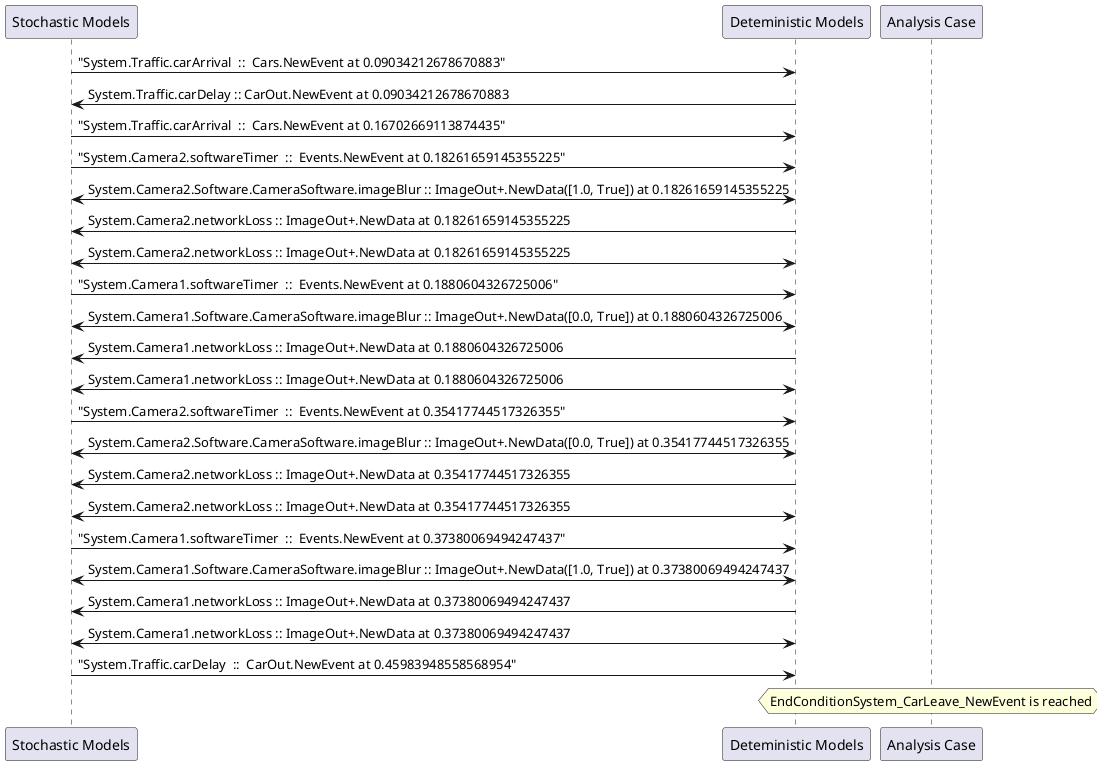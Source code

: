 
	@startuml
	participant "Stochastic Models" as stochmodel
	participant "Deteministic Models" as detmodel
	participant "Analysis Case" as analysis
	{5234_stop} stochmodel -> detmodel : "System.Traffic.carArrival  ::  Cars.NewEvent at 0.09034212678670883"
{5242_start} detmodel -> stochmodel : System.Traffic.carDelay :: CarOut.NewEvent at 0.09034212678670883
{5235_stop} stochmodel -> detmodel : "System.Traffic.carArrival  ::  Cars.NewEvent at 0.16702669113874435"
{5218_stop} stochmodel -> detmodel : "System.Camera2.softwareTimer  ::  Events.NewEvent at 0.18261659145355225"
detmodel <-> stochmodel : System.Camera2.Software.CameraSoftware.imageBlur :: ImageOut+.NewData([1.0, True]) at 0.18261659145355225
detmodel -> stochmodel : System.Camera2.networkLoss :: ImageOut+.NewData at 0.18261659145355225
detmodel <-> stochmodel : System.Camera2.networkLoss :: ImageOut+.NewData at 0.18261659145355225
{5203_stop} stochmodel -> detmodel : "System.Camera1.softwareTimer  ::  Events.NewEvent at 0.1880604326725006"
detmodel <-> stochmodel : System.Camera1.Software.CameraSoftware.imageBlur :: ImageOut+.NewData([0.0, True]) at 0.1880604326725006
detmodel -> stochmodel : System.Camera1.networkLoss :: ImageOut+.NewData at 0.1880604326725006
detmodel <-> stochmodel : System.Camera1.networkLoss :: ImageOut+.NewData at 0.1880604326725006
{5219_stop} stochmodel -> detmodel : "System.Camera2.softwareTimer  ::  Events.NewEvent at 0.35417744517326355"
detmodel <-> stochmodel : System.Camera2.Software.CameraSoftware.imageBlur :: ImageOut+.NewData([0.0, True]) at 0.35417744517326355
detmodel -> stochmodel : System.Camera2.networkLoss :: ImageOut+.NewData at 0.35417744517326355
detmodel <-> stochmodel : System.Camera2.networkLoss :: ImageOut+.NewData at 0.35417744517326355
{5204_stop} stochmodel -> detmodel : "System.Camera1.softwareTimer  ::  Events.NewEvent at 0.37380069494247437"
detmodel <-> stochmodel : System.Camera1.Software.CameraSoftware.imageBlur :: ImageOut+.NewData([1.0, True]) at 0.37380069494247437
detmodel -> stochmodel : System.Camera1.networkLoss :: ImageOut+.NewData at 0.37380069494247437
detmodel <-> stochmodel : System.Camera1.networkLoss :: ImageOut+.NewData at 0.37380069494247437
{5242_stop} stochmodel -> detmodel : "System.Traffic.carDelay  ::  CarOut.NewEvent at 0.45983948558568954"
{5242_start} <-> {5242_stop} : delay
hnote over analysis 
EndConditionSystem_CarLeave_NewEvent is reached
endnote
@enduml
